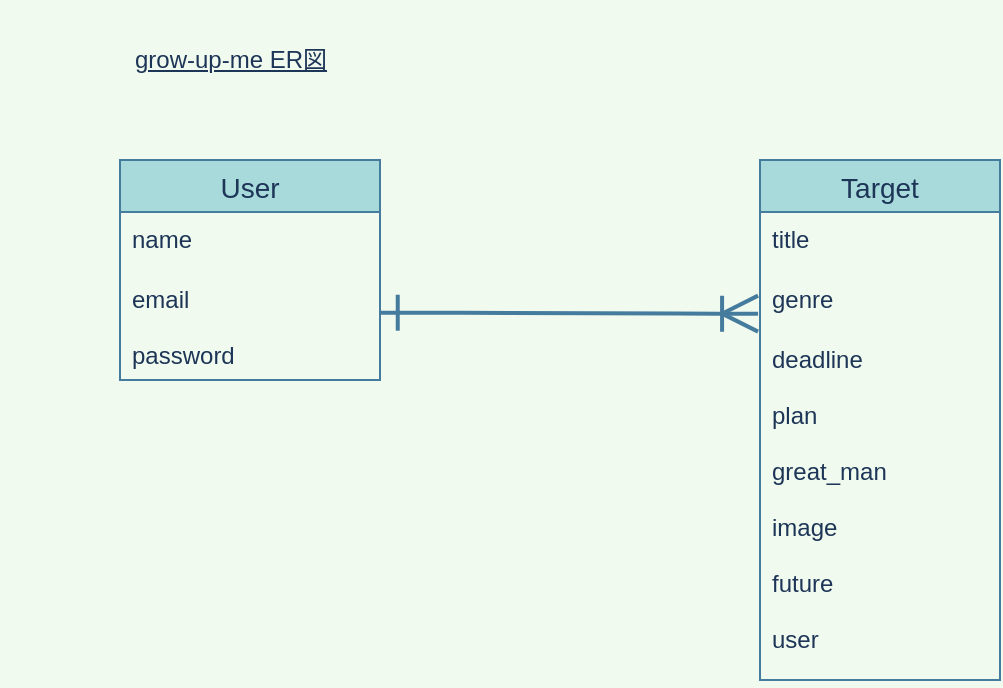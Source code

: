 <mxfile>
    <diagram id="zh-iMcWhtfGWfPtlyG4s" name="ページ1">
        <mxGraphModel dx="730" dy="670" grid="1" gridSize="10" guides="1" tooltips="1" connect="1" arrows="1" fold="1" page="1" pageScale="1" pageWidth="850" pageHeight="1100" background="#F1FAEE" math="0" shadow="0">
            <root>
                <mxCell id="0"/>
                <mxCell id="1" parent="0"/>
                <mxCell id="2" value="User" style="swimlane;fontStyle=0;childLayout=stackLayout;horizontal=1;startSize=26;horizontalStack=0;resizeParent=1;resizeParentMax=0;resizeLast=0;collapsible=1;marginBottom=0;align=center;fontSize=14;fillColor=#A8DADC;strokeColor=#457B9D;fontColor=#1D3557;" parent="1" vertex="1">
                    <mxGeometry x="80" y="200" width="130" height="110" as="geometry">
                        <mxRectangle x="40" y="200" width="60" height="26" as="alternateBounds"/>
                    </mxGeometry>
                </mxCell>
                <mxCell id="4" value="name" style="text;strokeColor=none;fillColor=none;spacingLeft=4;spacingRight=4;overflow=hidden;rotatable=0;points=[[0,0.5],[1,0.5]];portConstraint=eastwest;fontSize=12;fontColor=#1D3557;" parent="2" vertex="1">
                    <mxGeometry y="26" width="130" height="30" as="geometry"/>
                </mxCell>
                <mxCell id="5" value="email&#10;&#10;password" style="text;strokeColor=none;fillColor=none;spacingLeft=4;spacingRight=4;overflow=hidden;rotatable=0;points=[[0,0.5],[1,0.5]];portConstraint=eastwest;fontSize=12;fontColor=#1D3557;" parent="2" vertex="1">
                    <mxGeometry y="56" width="130" height="54" as="geometry"/>
                </mxCell>
                <mxCell id="6" value="Target" style="swimlane;fontStyle=0;childLayout=stackLayout;horizontal=1;startSize=26;horizontalStack=0;resizeParent=1;resizeParentMax=0;resizeLast=0;collapsible=1;marginBottom=0;align=center;fontSize=14;fillColor=#A8DADC;strokeColor=#457B9D;fontColor=#1D3557;" parent="1" vertex="1">
                    <mxGeometry x="400" y="200" width="120" height="260" as="geometry"/>
                </mxCell>
                <mxCell id="7" value="title" style="text;strokeColor=none;fillColor=none;spacingLeft=4;spacingRight=4;overflow=hidden;rotatable=0;points=[[0,0.5],[1,0.5]];portConstraint=eastwest;fontSize=12;fontColor=#1D3557;" parent="6" vertex="1">
                    <mxGeometry y="26" width="120" height="30" as="geometry"/>
                </mxCell>
                <mxCell id="8" value="genre" style="text;strokeColor=none;fillColor=none;spacingLeft=4;spacingRight=4;overflow=hidden;rotatable=0;points=[[0,0.5],[1,0.5]];portConstraint=eastwest;fontSize=12;fontColor=#1D3557;" parent="6" vertex="1">
                    <mxGeometry y="56" width="120" height="30" as="geometry"/>
                </mxCell>
                <mxCell id="9" value="deadline&#10;&#10;plan&#10;&#10;great_man&#10;&#10;image&#10;&#10;future&#10;&#10;user" style="text;strokeColor=none;fillColor=none;spacingLeft=4;spacingRight=4;overflow=hidden;rotatable=0;points=[[0,0.5],[1,0.5]];portConstraint=eastwest;fontSize=12;shadow=0;fontColor=#1D3557;" parent="6" vertex="1">
                    <mxGeometry y="86" width="120" height="174" as="geometry"/>
                </mxCell>
                <mxCell id="10" value="" style="edgeStyle=entityRelationEdgeStyle;fontSize=12;html=1;endArrow=ERoneToMany;startArrow=ERone;exitX=0.999;exitY=0.377;exitDx=0;exitDy=0;exitPerimeter=0;strokeWidth=2;endSize=15;startSize=15;startFill=0;strokeColor=#457B9D;fontColor=#1D3557;labelBackgroundColor=#F1FAEE;entryX=-0.008;entryY=0.694;entryDx=0;entryDy=0;entryPerimeter=0;" parent="1" source="5" edge="1" target="8">
                    <mxGeometry width="100" height="100" relative="1" as="geometry">
                        <mxPoint x="210" y="410" as="sourcePoint"/>
                        <mxPoint x="519" y="279" as="targetPoint"/>
                    </mxGeometry>
                </mxCell>
                <mxCell id="12" value="&lt;font color=&quot;rgba(0, 0, 0, 0)&quot; face=&quot;monospace&quot;&gt;&lt;span style=&quot;font-size: 0px&quot;&gt;yerge&lt;/span&gt;&lt;/font&gt;" style="text;html=1;align=center;verticalAlign=middle;resizable=0;points=[];autosize=1;fontColor=#1D3557;" parent="1" vertex="1">
                    <mxGeometry x="20" y="120" width="20" height="20" as="geometry"/>
                </mxCell>
                <mxCell id="13" value="grow-up-me ER図&lt;br&gt;" style="text;html=1;align=center;verticalAlign=middle;resizable=0;points=[];autosize=1;fontStyle=4;fontColor=#1D3557;" parent="1" vertex="1">
                    <mxGeometry x="80" y="140" width="110" height="20" as="geometry"/>
                </mxCell>
            </root>
        </mxGraphModel>
    </diagram>
</mxfile>